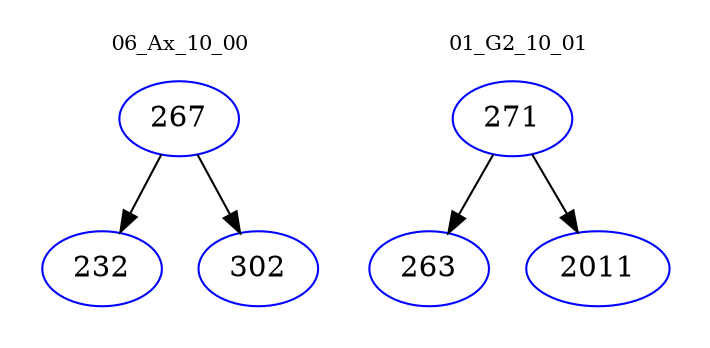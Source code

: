 digraph{
subgraph cluster_0 {
color = white
label = "06_Ax_10_00";
fontsize=10;
T0_267 [label="267", color="blue"]
T0_267 -> T0_232 [color="black"]
T0_232 [label="232", color="blue"]
T0_267 -> T0_302 [color="black"]
T0_302 [label="302", color="blue"]
}
subgraph cluster_1 {
color = white
label = "01_G2_10_01";
fontsize=10;
T1_271 [label="271", color="blue"]
T1_271 -> T1_263 [color="black"]
T1_263 [label="263", color="blue"]
T1_271 -> T1_2011 [color="black"]
T1_2011 [label="2011", color="blue"]
}
}
